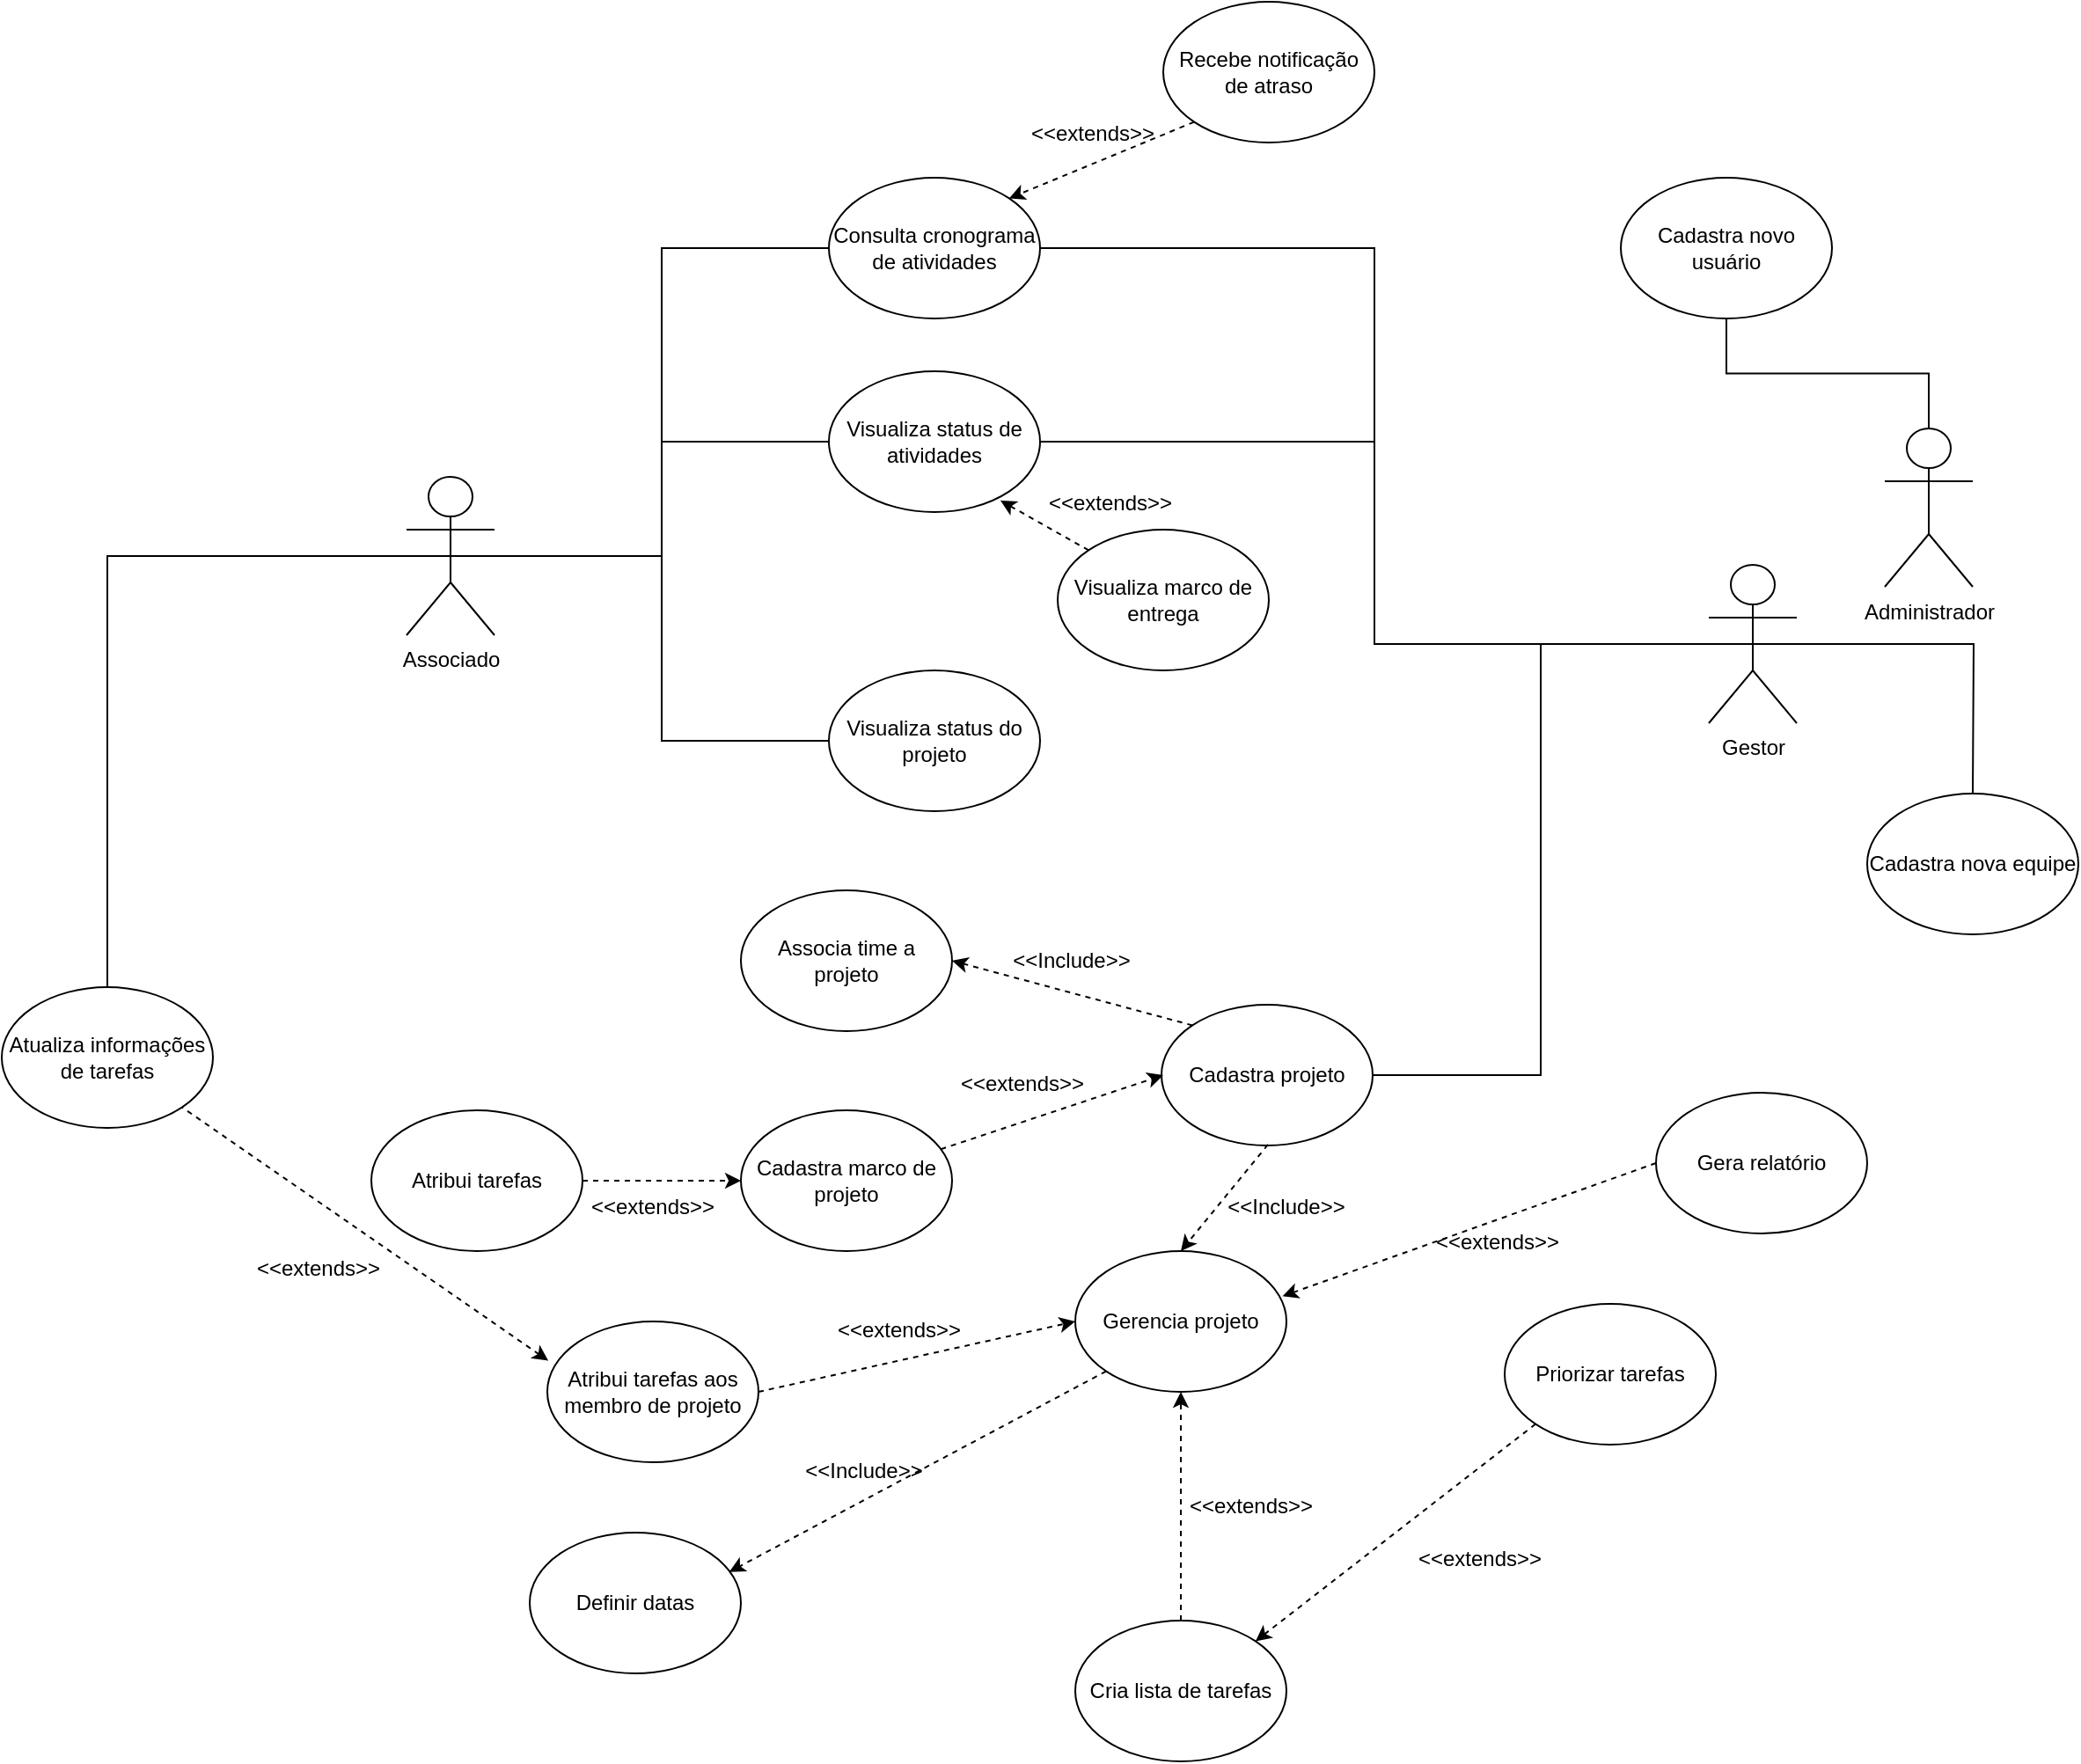 <mxfile version="16.0.0" type="device"><diagram id="9LnbNlWGPAwjCxLyX-mr" name="Page-1"><mxGraphModel dx="2557" dy="898" grid="1" gridSize="10" guides="1" tooltips="1" connect="1" arrows="1" fold="1" page="1" pageScale="1" pageWidth="827" pageHeight="1169" math="0" shadow="0"><root><mxCell id="0"/><mxCell id="1" parent="0"/><mxCell id="ioaaivV2FaKLCaP2R-tC-22" style="edgeStyle=orthogonalEdgeStyle;rounded=0;orthogonalLoop=1;jettySize=auto;html=1;exitX=0.5;exitY=0.5;exitDx=0;exitDy=0;exitPerimeter=0;entryX=1;entryY=0.5;entryDx=0;entryDy=0;endArrow=none;endFill=0;" parent="1" source="ioaaivV2FaKLCaP2R-tC-1" target="ioaaivV2FaKLCaP2R-tC-5" edge="1"><mxGeometry relative="1" as="geometry"/></mxCell><mxCell id="ioaaivV2FaKLCaP2R-tC-23" style="edgeStyle=orthogonalEdgeStyle;rounded=0;orthogonalLoop=1;jettySize=auto;html=1;exitX=0.5;exitY=0.5;exitDx=0;exitDy=0;exitPerimeter=0;entryX=1;entryY=0.5;entryDx=0;entryDy=0;endArrow=none;endFill=0;" parent="1" source="ioaaivV2FaKLCaP2R-tC-1" target="ioaaivV2FaKLCaP2R-tC-4" edge="1"><mxGeometry relative="1" as="geometry"/></mxCell><mxCell id="ioaaivV2FaKLCaP2R-tC-26" style="edgeStyle=orthogonalEdgeStyle;rounded=0;orthogonalLoop=1;jettySize=auto;html=1;exitX=0.5;exitY=0.5;exitDx=0;exitDy=0;exitPerimeter=0;entryX=1;entryY=0.5;entryDx=0;entryDy=0;endArrow=none;endFill=0;" parent="1" source="ioaaivV2FaKLCaP2R-tC-1" target="ioaaivV2FaKLCaP2R-tC-11" edge="1"><mxGeometry relative="1" as="geometry"/></mxCell><mxCell id="6kwyrgutfiLXKskh3K2B-3" style="edgeStyle=orthogonalEdgeStyle;rounded=0;orthogonalLoop=1;jettySize=auto;html=1;exitX=0.5;exitY=0.5;exitDx=0;exitDy=0;exitPerimeter=0;endArrow=none;endFill=0;" edge="1" parent="1" source="ioaaivV2FaKLCaP2R-tC-1"><mxGeometry relative="1" as="geometry"><mxPoint x="300" y="460" as="targetPoint"/></mxGeometry></mxCell><mxCell id="ioaaivV2FaKLCaP2R-tC-1" value="Gestor" style="shape=umlActor;verticalLabelPosition=bottom;verticalAlign=top;html=1;outlineConnect=0;" parent="1" vertex="1"><mxGeometry x="150" y="330" width="50" height="90" as="geometry"/></mxCell><mxCell id="ioaaivV2FaKLCaP2R-tC-17" value="" style="edgeStyle=orthogonalEdgeStyle;rounded=0;orthogonalLoop=1;jettySize=auto;html=1;endArrow=none;endFill=0;" parent="1" source="ioaaivV2FaKLCaP2R-tC-2" target="ioaaivV2FaKLCaP2R-tC-4" edge="1"><mxGeometry relative="1" as="geometry"/></mxCell><mxCell id="ioaaivV2FaKLCaP2R-tC-20" style="edgeStyle=orthogonalEdgeStyle;rounded=0;orthogonalLoop=1;jettySize=auto;html=1;exitX=0.5;exitY=0.5;exitDx=0;exitDy=0;exitPerimeter=0;entryX=0;entryY=0.5;entryDx=0;entryDy=0;endArrow=none;endFill=0;" parent="1" source="ioaaivV2FaKLCaP2R-tC-2" target="ioaaivV2FaKLCaP2R-tC-8" edge="1"><mxGeometry relative="1" as="geometry"/></mxCell><mxCell id="ioaaivV2FaKLCaP2R-tC-21" style="edgeStyle=orthogonalEdgeStyle;rounded=0;orthogonalLoop=1;jettySize=auto;html=1;exitX=0.5;exitY=0.5;exitDx=0;exitDy=0;exitPerimeter=0;entryX=0;entryY=0.5;entryDx=0;entryDy=0;endArrow=none;endFill=0;" parent="1" source="ioaaivV2FaKLCaP2R-tC-2" target="ioaaivV2FaKLCaP2R-tC-5" edge="1"><mxGeometry relative="1" as="geometry"><mxPoint x="-490" y="230" as="targetPoint"/><Array as="points"><mxPoint x="-445" y="325"/><mxPoint x="-445" y="150"/></Array></mxGeometry></mxCell><mxCell id="S0fagIt_uoAInSByNsOs-46" style="edgeStyle=orthogonalEdgeStyle;rounded=0;orthogonalLoop=1;jettySize=auto;html=1;exitX=0.5;exitY=0.5;exitDx=0;exitDy=0;exitPerimeter=0;entryX=0.5;entryY=0;entryDx=0;entryDy=0;startArrow=none;startFill=0;endArrow=none;endFill=0;" parent="1" source="ioaaivV2FaKLCaP2R-tC-2" target="S0fagIt_uoAInSByNsOs-43" edge="1"><mxGeometry relative="1" as="geometry"/></mxCell><mxCell id="ioaaivV2FaKLCaP2R-tC-2" value="Associado" style="shape=umlActor;verticalLabelPosition=bottom;verticalAlign=top;html=1;outlineConnect=0;" parent="1" vertex="1"><mxGeometry x="-590" y="280" width="50" height="90" as="geometry"/></mxCell><mxCell id="ioaaivV2FaKLCaP2R-tC-4" value="Visualiza status de atividades" style="ellipse;whiteSpace=wrap;html=1;" parent="1" vertex="1"><mxGeometry x="-350" y="220" width="120" height="80" as="geometry"/></mxCell><mxCell id="ioaaivV2FaKLCaP2R-tC-5" value="Consulta cronograma de atividades" style="ellipse;whiteSpace=wrap;html=1;" parent="1" vertex="1"><mxGeometry x="-350" y="110" width="120" height="80" as="geometry"/></mxCell><mxCell id="ioaaivV2FaKLCaP2R-tC-6" value="Visualiza marco de entrega" style="ellipse;whiteSpace=wrap;html=1;" parent="1" vertex="1"><mxGeometry x="-220" y="310" width="120" height="80" as="geometry"/></mxCell><mxCell id="ioaaivV2FaKLCaP2R-tC-7" value="Recebe notificação de atraso" style="ellipse;whiteSpace=wrap;html=1;" parent="1" vertex="1"><mxGeometry x="-160" y="10" width="120" height="80" as="geometry"/></mxCell><mxCell id="ioaaivV2FaKLCaP2R-tC-8" value="Visualiza status do projeto" style="ellipse;whiteSpace=wrap;html=1;" parent="1" vertex="1"><mxGeometry x="-350" y="390" width="120" height="80" as="geometry"/></mxCell><mxCell id="ioaaivV2FaKLCaP2R-tC-9" value="Gerencia projeto" style="ellipse;whiteSpace=wrap;html=1;" parent="1" vertex="1"><mxGeometry x="-210" y="720" width="120" height="80" as="geometry"/></mxCell><mxCell id="ioaaivV2FaKLCaP2R-tC-10" value="Gera relatório" style="ellipse;whiteSpace=wrap;html=1;" parent="1" vertex="1"><mxGeometry x="120" y="630" width="120" height="80" as="geometry"/></mxCell><mxCell id="ioaaivV2FaKLCaP2R-tC-11" value="Cadastra projeto" style="ellipse;whiteSpace=wrap;html=1;" parent="1" vertex="1"><mxGeometry x="-161" y="580" width="120" height="80" as="geometry"/></mxCell><mxCell id="ioaaivV2FaKLCaP2R-tC-12" value="Associa time a projeto" style="ellipse;whiteSpace=wrap;html=1;" parent="1" vertex="1"><mxGeometry x="-400" y="515" width="120" height="80" as="geometry"/></mxCell><mxCell id="ioaaivV2FaKLCaP2R-tC-13" value="Cadastra marco de projeto" style="ellipse;whiteSpace=wrap;html=1;" parent="1" vertex="1"><mxGeometry x="-400" y="640" width="120" height="80" as="geometry"/></mxCell><mxCell id="S0fagIt_uoAInSByNsOs-34" style="edgeStyle=orthogonalEdgeStyle;rounded=0;orthogonalLoop=1;jettySize=auto;html=1;exitX=0.5;exitY=0;exitDx=0;exitDy=0;entryX=0.5;entryY=1;entryDx=0;entryDy=0;dashed=1;" parent="1" source="ioaaivV2FaKLCaP2R-tC-14" target="ioaaivV2FaKLCaP2R-tC-9" edge="1"><mxGeometry relative="1" as="geometry"/></mxCell><mxCell id="ioaaivV2FaKLCaP2R-tC-14" value="Cria lista de tarefas" style="ellipse;whiteSpace=wrap;html=1;" parent="1" vertex="1"><mxGeometry x="-210" y="930" width="120" height="80" as="geometry"/></mxCell><mxCell id="ioaaivV2FaKLCaP2R-tC-15" value="Atribui tarefas" style="ellipse;whiteSpace=wrap;html=1;" parent="1" vertex="1"><mxGeometry x="-610" y="640" width="120" height="80" as="geometry"/></mxCell><mxCell id="6kwyrgutfiLXKskh3K2B-2" style="edgeStyle=orthogonalEdgeStyle;rounded=0;orthogonalLoop=1;jettySize=auto;html=1;exitX=0.5;exitY=1;exitDx=0;exitDy=0;entryX=0.5;entryY=0;entryDx=0;entryDy=0;entryPerimeter=0;endArrow=none;endFill=0;" edge="1" parent="1" source="ioaaivV2FaKLCaP2R-tC-16" target="6kwyrgutfiLXKskh3K2B-1"><mxGeometry relative="1" as="geometry"/></mxCell><mxCell id="ioaaivV2FaKLCaP2R-tC-16" value="Cadastra novo usuário" style="ellipse;whiteSpace=wrap;html=1;" parent="1" vertex="1"><mxGeometry x="100" y="110" width="120" height="80" as="geometry"/></mxCell><mxCell id="ioaaivV2FaKLCaP2R-tC-35" value="Definir datas" style="ellipse;whiteSpace=wrap;html=1;" parent="1" vertex="1"><mxGeometry x="-520" y="880" width="120" height="80" as="geometry"/></mxCell><mxCell id="ioaaivV2FaKLCaP2R-tC-40" value="&amp;lt;&amp;lt;extends&amp;gt;&amp;gt;" style="text;html=1;strokeColor=none;fillColor=none;align=center;verticalAlign=middle;whiteSpace=wrap;rounded=0;" parent="1" vertex="1"><mxGeometry x="-230" y="70" width="60" height="30" as="geometry"/></mxCell><mxCell id="S0fagIt_uoAInSByNsOs-2" value="&amp;lt;&amp;lt;extends&amp;gt;&amp;gt;" style="text;html=1;strokeColor=none;fillColor=none;align=center;verticalAlign=middle;whiteSpace=wrap;rounded=0;" parent="1" vertex="1"><mxGeometry x="-220" y="280" width="60" height="30" as="geometry"/></mxCell><mxCell id="S0fagIt_uoAInSByNsOs-4" value="" style="endArrow=classic;html=1;rounded=0;entryX=1;entryY=0;entryDx=0;entryDy=0;exitX=0;exitY=1;exitDx=0;exitDy=0;dashed=1;" parent="1" source="ioaaivV2FaKLCaP2R-tC-7" target="ioaaivV2FaKLCaP2R-tC-5" edge="1"><mxGeometry width="50" height="50" relative="1" as="geometry"><mxPoint x="-230" y="160" as="sourcePoint"/><mxPoint x="-180" y="110" as="targetPoint"/></mxGeometry></mxCell><mxCell id="S0fagIt_uoAInSByNsOs-5" value="" style="endArrow=classic;html=1;rounded=0;entryX=1;entryY=0;entryDx=0;entryDy=0;exitX=0;exitY=0;exitDx=0;exitDy=0;dashed=1;" parent="1" source="ioaaivV2FaKLCaP2R-tC-6" edge="1"><mxGeometry width="50" height="50" relative="1" as="geometry"><mxPoint x="-147.426" y="250.004" as="sourcePoint"/><mxPoint x="-252.574" y="293.436" as="targetPoint"/></mxGeometry></mxCell><mxCell id="S0fagIt_uoAInSByNsOs-6" value="" style="endArrow=classic;html=1;rounded=0;entryX=1;entryY=0.5;entryDx=0;entryDy=0;exitX=0;exitY=0;exitDx=0;exitDy=0;dashed=1;" parent="1" source="ioaaivV2FaKLCaP2R-tC-11" target="ioaaivV2FaKLCaP2R-tC-12" edge="1"><mxGeometry width="50" height="50" relative="1" as="geometry"><mxPoint x="-279.856" y="558.276" as="sourcePoint"/><mxPoint x="-330.004" y="529.996" as="targetPoint"/></mxGeometry></mxCell><mxCell id="S0fagIt_uoAInSByNsOs-7" value="&amp;lt;&amp;lt;Include&amp;gt;&amp;gt;" style="text;html=1;strokeColor=none;fillColor=none;align=center;verticalAlign=middle;whiteSpace=wrap;rounded=0;" parent="1" vertex="1"><mxGeometry x="-242.43" y="540" width="60" height="30" as="geometry"/></mxCell><mxCell id="S0fagIt_uoAInSByNsOs-8" value="&amp;lt;&amp;lt;extends&amp;gt;&amp;gt;" style="text;html=1;strokeColor=none;fillColor=none;align=center;verticalAlign=middle;whiteSpace=wrap;rounded=0;" parent="1" vertex="1"><mxGeometry x="-270" y="610" width="60" height="30" as="geometry"/></mxCell><mxCell id="S0fagIt_uoAInSByNsOs-9" value="" style="endArrow=classic;html=1;rounded=0;dashed=1;" parent="1" source="ioaaivV2FaKLCaP2R-tC-13" edge="1"><mxGeometry width="50" height="50" relative="1" as="geometry"><mxPoint x="-154.856" y="658.284" as="sourcePoint"/><mxPoint x="-160" y="620" as="targetPoint"/></mxGeometry></mxCell><mxCell id="S0fagIt_uoAInSByNsOs-11" value="" style="endArrow=classic;html=1;rounded=0;entryX=0.5;entryY=0;entryDx=0;entryDy=0;exitX=0;exitY=0.5;exitDx=0;exitDy=0;dashed=1;" parent="1" target="ioaaivV2FaKLCaP2R-tC-9" edge="1"><mxGeometry width="50" height="50" relative="1" as="geometry"><mxPoint x="-100.5" y="659.49" as="sourcePoint"/><mxPoint x="-199.5" y="659.49" as="targetPoint"/></mxGeometry></mxCell><mxCell id="S0fagIt_uoAInSByNsOs-12" value="&amp;lt;&amp;lt;Include&amp;gt;&amp;gt;" style="text;html=1;strokeColor=none;fillColor=none;align=center;verticalAlign=middle;whiteSpace=wrap;rounded=0;" parent="1" vertex="1"><mxGeometry x="-120" y="680" width="60" height="30" as="geometry"/></mxCell><mxCell id="S0fagIt_uoAInSByNsOs-13" value="&amp;lt;&amp;lt;extends&amp;gt;&amp;gt;" style="text;html=1;strokeColor=none;fillColor=none;align=center;verticalAlign=middle;whiteSpace=wrap;rounded=0;" parent="1" vertex="1"><mxGeometry x="-10" y="880" width="60" height="30" as="geometry"/></mxCell><mxCell id="S0fagIt_uoAInSByNsOs-14" value="" style="endArrow=classic;html=1;rounded=0;dashed=1;entryX=1;entryY=0;entryDx=0;entryDy=0;exitX=0;exitY=1;exitDx=0;exitDy=0;" parent="1" source="S0fagIt_uoAInSByNsOs-15" target="ioaaivV2FaKLCaP2R-tC-14" edge="1"><mxGeometry width="50" height="50" relative="1" as="geometry"><mxPoint x="-190" y="870" as="sourcePoint"/><mxPoint x="-210" y="808" as="targetPoint"/></mxGeometry></mxCell><mxCell id="S0fagIt_uoAInSByNsOs-15" value="Priorizar tarefas" style="ellipse;whiteSpace=wrap;html=1;" parent="1" vertex="1"><mxGeometry x="34" y="750" width="120" height="80" as="geometry"/></mxCell><mxCell id="S0fagIt_uoAInSByNsOs-16" value="&amp;lt;&amp;lt;extends&amp;gt;&amp;gt;" style="text;html=1;strokeColor=none;fillColor=none;align=center;verticalAlign=middle;whiteSpace=wrap;rounded=0;" parent="1" vertex="1"><mxGeometry x="-480" y="680" width="60" height="30" as="geometry"/></mxCell><mxCell id="S0fagIt_uoAInSByNsOs-17" value="" style="endArrow=classic;html=1;rounded=0;dashed=1;exitX=1;exitY=0.5;exitDx=0;exitDy=0;entryX=0;entryY=0.5;entryDx=0;entryDy=0;" parent="1" source="ioaaivV2FaKLCaP2R-tC-15" target="ioaaivV2FaKLCaP2R-tC-13" edge="1"><mxGeometry width="50" height="50" relative="1" as="geometry"><mxPoint x="-460.001" y="788.513" as="sourcePoint"/><mxPoint x="-360" y="740" as="targetPoint"/></mxGeometry></mxCell><mxCell id="S0fagIt_uoAInSByNsOs-19" value="Atribui tarefas aos membro de projeto" style="ellipse;whiteSpace=wrap;html=1;" parent="1" vertex="1"><mxGeometry x="-510" y="760" width="120" height="80" as="geometry"/></mxCell><mxCell id="S0fagIt_uoAInSByNsOs-20" value="&amp;lt;&amp;lt;extends&amp;gt;&amp;gt;" style="text;html=1;strokeColor=none;fillColor=none;align=center;verticalAlign=middle;whiteSpace=wrap;rounded=0;" parent="1" vertex="1"><mxGeometry x="-340" y="750" width="60" height="30" as="geometry"/></mxCell><mxCell id="S0fagIt_uoAInSByNsOs-21" value="" style="endArrow=classic;html=1;rounded=0;dashed=1;exitX=1;exitY=0.5;exitDx=0;exitDy=0;entryX=0;entryY=0.5;entryDx=0;entryDy=0;" parent="1" source="S0fagIt_uoAInSByNsOs-19" target="ioaaivV2FaKLCaP2R-tC-9" edge="1"><mxGeometry width="50" height="50" relative="1" as="geometry"><mxPoint x="-290.001" y="830.313" as="sourcePoint"/><mxPoint x="-190" y="790" as="targetPoint"/></mxGeometry></mxCell><mxCell id="S0fagIt_uoAInSByNsOs-24" value="" style="endArrow=classic;html=1;rounded=0;entryX=0.945;entryY=0.279;entryDx=0;entryDy=0;exitX=0;exitY=1;exitDx=0;exitDy=0;dashed=1;entryPerimeter=0;" parent="1" source="ioaaivV2FaKLCaP2R-tC-9" target="ioaaivV2FaKLCaP2R-tC-35" edge="1"><mxGeometry width="50" height="50" relative="1" as="geometry"><mxPoint x="-203.426" y="869.996" as="sourcePoint"/><mxPoint x="-340.0" y="833.28" as="targetPoint"/></mxGeometry></mxCell><mxCell id="S0fagIt_uoAInSByNsOs-25" value="&amp;lt;&amp;lt;Include&amp;gt;&amp;gt;" style="text;html=1;strokeColor=none;fillColor=none;align=center;verticalAlign=middle;whiteSpace=wrap;rounded=0;" parent="1" vertex="1"><mxGeometry x="-360" y="830" width="60" height="30" as="geometry"/></mxCell><mxCell id="S0fagIt_uoAInSByNsOs-35" value="&amp;lt;&amp;lt;extends&amp;gt;&amp;gt;" style="text;html=1;strokeColor=none;fillColor=none;align=center;verticalAlign=middle;whiteSpace=wrap;rounded=0;" parent="1" vertex="1"><mxGeometry x="-140" y="850" width="60" height="30" as="geometry"/></mxCell><mxCell id="S0fagIt_uoAInSByNsOs-38" value="" style="endArrow=classic;html=1;rounded=0;dashed=1;entryX=0.981;entryY=0.321;entryDx=0;entryDy=0;exitX=0;exitY=0.5;exitDx=0;exitDy=0;entryPerimeter=0;" parent="1" source="ioaaivV2FaKLCaP2R-tC-10" target="ioaaivV2FaKLCaP2R-tC-9" edge="1"><mxGeometry width="50" height="50" relative="1" as="geometry"><mxPoint x="100" y="680" as="sourcePoint"/><mxPoint x="50" y="670" as="targetPoint"/></mxGeometry></mxCell><mxCell id="S0fagIt_uoAInSByNsOs-39" value="&amp;lt;&amp;lt;extends&amp;gt;&amp;gt;" style="text;html=1;strokeColor=none;fillColor=none;align=center;verticalAlign=middle;whiteSpace=wrap;rounded=0;" parent="1" vertex="1"><mxGeometry y="700" width="60" height="30" as="geometry"/></mxCell><mxCell id="S0fagIt_uoAInSByNsOs-43" value="Atualiza informações de tarefas" style="ellipse;whiteSpace=wrap;html=1;" parent="1" vertex="1"><mxGeometry x="-820" y="570" width="120" height="80" as="geometry"/></mxCell><mxCell id="S0fagIt_uoAInSByNsOs-44" value="" style="endArrow=none;html=1;rounded=0;exitX=0.005;exitY=0.279;exitDx=0;exitDy=0;exitPerimeter=0;entryX=1;entryY=1;entryDx=0;entryDy=0;dashed=1;startArrow=classic;startFill=1;endFill=0;" parent="1" source="S0fagIt_uoAInSByNsOs-19" target="S0fagIt_uoAInSByNsOs-43" edge="1"><mxGeometry width="50" height="50" relative="1" as="geometry"><mxPoint x="-680" y="780" as="sourcePoint"/><mxPoint x="-630" y="730" as="targetPoint"/></mxGeometry></mxCell><mxCell id="S0fagIt_uoAInSByNsOs-45" value="&amp;lt;&amp;lt;extends&amp;gt;&amp;gt;" style="text;html=1;strokeColor=none;fillColor=none;align=center;verticalAlign=middle;whiteSpace=wrap;rounded=0;" parent="1" vertex="1"><mxGeometry x="-670" y="715" width="60" height="30" as="geometry"/></mxCell><mxCell id="6kwyrgutfiLXKskh3K2B-1" value="Administrador" style="shape=umlActor;verticalLabelPosition=bottom;verticalAlign=top;html=1;outlineConnect=0;" vertex="1" parent="1"><mxGeometry x="250" y="252.5" width="50" height="90" as="geometry"/></mxCell><mxCell id="6kwyrgutfiLXKskh3K2B-4" value="Cadastra nova equipe" style="ellipse;whiteSpace=wrap;html=1;" vertex="1" parent="1"><mxGeometry x="240" y="460" width="120" height="80" as="geometry"/></mxCell></root></mxGraphModel></diagram></mxfile>